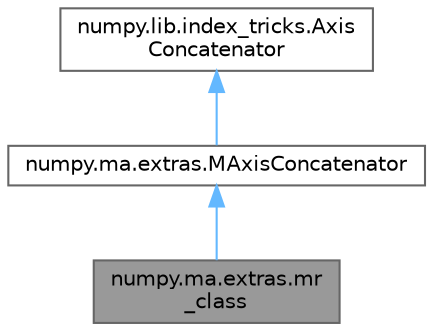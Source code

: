 digraph "numpy.ma.extras.mr_class"
{
 // LATEX_PDF_SIZE
  bgcolor="transparent";
  edge [fontname=Helvetica,fontsize=10,labelfontname=Helvetica,labelfontsize=10];
  node [fontname=Helvetica,fontsize=10,shape=box,height=0.2,width=0.4];
  Node1 [id="Node000001",label="numpy.ma.extras.mr\l_class",height=0.2,width=0.4,color="gray40", fillcolor="grey60", style="filled", fontcolor="black",tooltip=" "];
  Node2 -> Node1 [id="edge1_Node000001_Node000002",dir="back",color="steelblue1",style="solid",tooltip=" "];
  Node2 [id="Node000002",label="numpy.ma.extras.MAxisConcatenator",height=0.2,width=0.4,color="gray40", fillcolor="white", style="filled",URL="$d2/d1c/classnumpy_1_1ma_1_1extras_1_1MAxisConcatenator.html",tooltip=" "];
  Node3 -> Node2 [id="edge2_Node000002_Node000003",dir="back",color="steelblue1",style="solid",tooltip=" "];
  Node3 [id="Node000003",label="numpy.lib.index_tricks.Axis\lConcatenator",height=0.2,width=0.4,color="gray40", fillcolor="white", style="filled",URL="$db/d79/classnumpy_1_1lib_1_1index__tricks_1_1AxisConcatenator.html",tooltip=" "];
}
